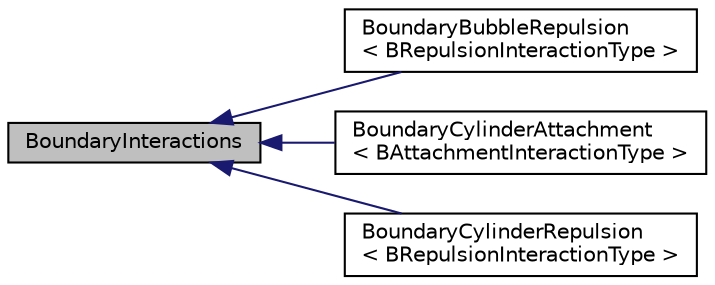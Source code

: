 digraph "BoundaryInteractions"
{
 // INTERACTIVE_SVG=YES
  edge [fontname="Helvetica",fontsize="10",labelfontname="Helvetica",labelfontsize="10"];
  node [fontname="Helvetica",fontsize="10",shape=record];
  rankdir="LR";
  Node0 [label="BoundaryInteractions",height=0.2,width=0.4,color="black", fillcolor="grey75", style="filled", fontcolor="black"];
  Node0 -> Node1 [dir="back",color="midnightblue",fontsize="10",style="solid",fontname="Helvetica"];
  Node1 [label="BoundaryBubbleRepulsion\l\< BRepulsionInteractionType \>",height=0.2,width=0.4,color="black", fillcolor="white", style="filled",URL="$classBoundaryBubbleRepulsion.html",tooltip="Represents a repulsive interaction between a BoundaryElement and Bubble. "];
  Node0 -> Node2 [dir="back",color="midnightblue",fontsize="10",style="solid",fontname="Helvetica"];
  Node2 [label="BoundaryCylinderAttachment\l\< BAttachmentInteractionType \>",height=0.2,width=0.4,color="black", fillcolor="white", style="filled",URL="$classBoundaryCylinderAttachment.html",tooltip="Represents an attractive interaction between a cylinder and its pin point near a boundary. "];
  Node0 -> Node3 [dir="back",color="midnightblue",fontsize="10",style="solid",fontname="Helvetica"];
  Node3 [label="BoundaryCylinderRepulsion\l\< BRepulsionInteractionType \>",height=0.2,width=0.4,color="black", fillcolor="white", style="filled",URL="$classBoundaryCylinderRepulsion.html",tooltip="Represents a repulsive interaction between a BoundaryElement and Cylinder. "];
}
